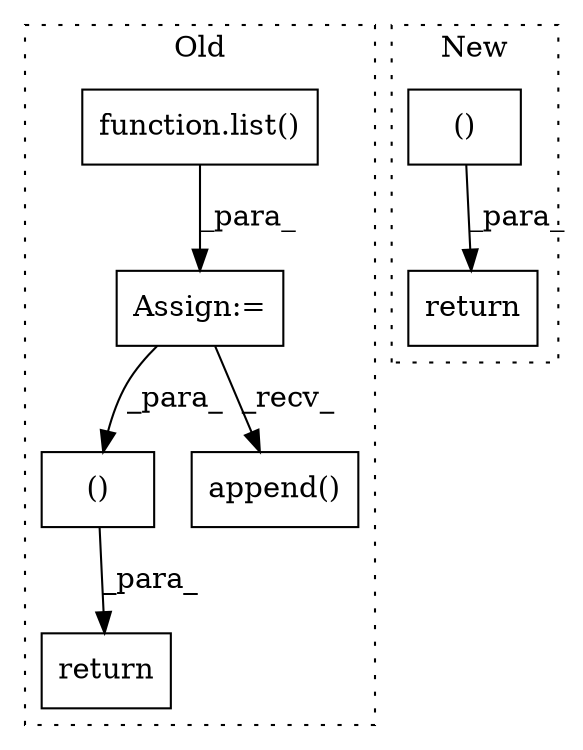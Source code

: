 digraph G {
subgraph cluster0 {
1 [label="function.list()" a="75" s="12394" l="6" shape="box"];
4 [label="return" a="93" s="15117" l="7" shape="box"];
5 [label="()" a="54" s="15134" l="29" shape="box"];
6 [label="append()" a="75" s="15074,15107" l="20,1" shape="box"];
7 [label="Assign:=" a="68" s="12391" l="3" shape="box"];
label = "Old";
style="dotted";
}
subgraph cluster1 {
2 [label="return" a="93" s="13493" l="7" shape="box"];
3 [label="()" a="54" s="13510" l="15" shape="box"];
label = "New";
style="dotted";
}
1 -> 7 [label="_para_"];
3 -> 2 [label="_para_"];
5 -> 4 [label="_para_"];
7 -> 6 [label="_recv_"];
7 -> 5 [label="_para_"];
}